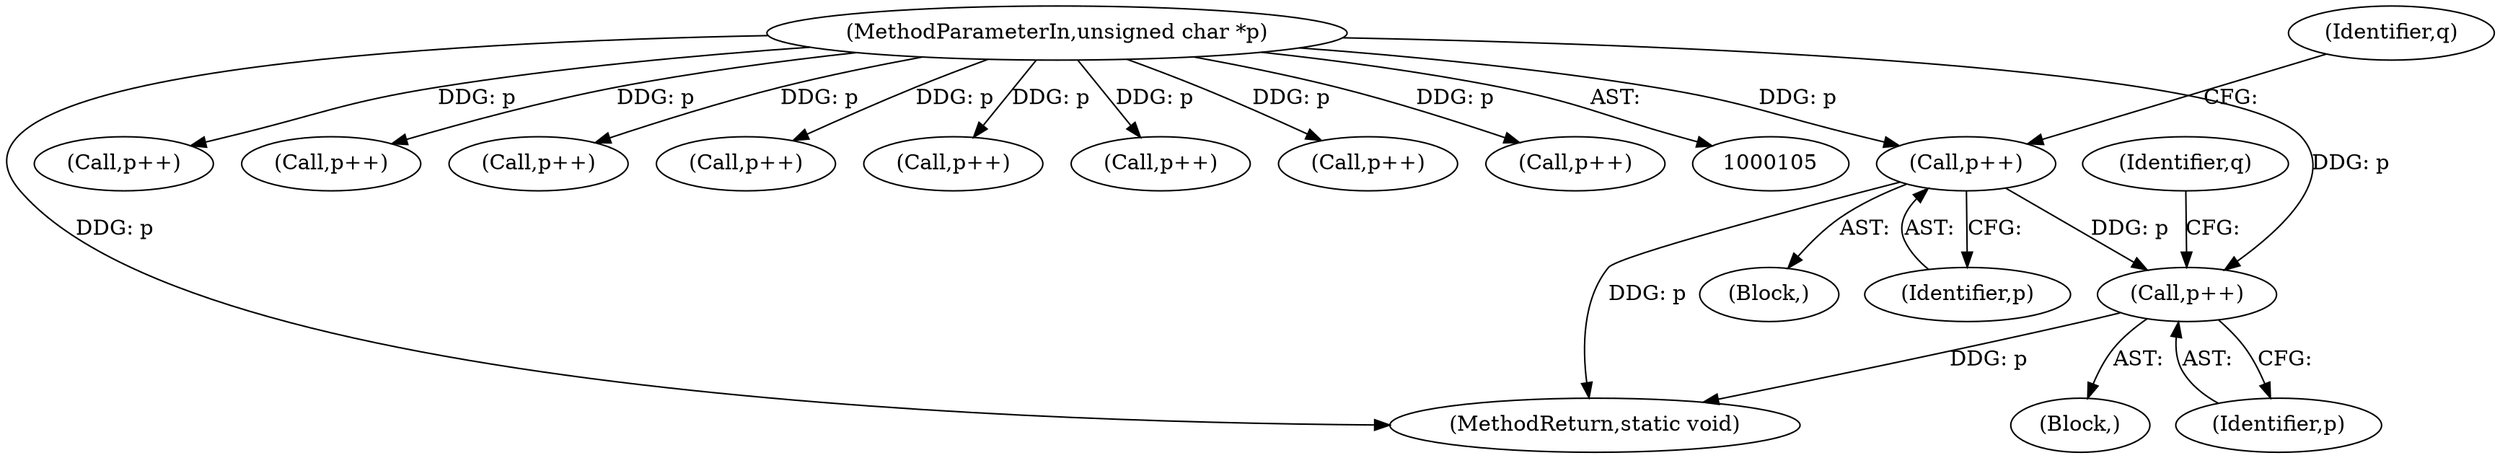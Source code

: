 digraph "0_ImageMagick_b6ae2f9e0ab13343c0281732d479757a8e8979c7@pointer" {
"1000661" [label="(Call,p++)"];
"1000624" [label="(Call,p++)"];
"1000106" [label="(MethodParameterIn,unsigned char *p)"];
"1000786" [label="(Call,p++)"];
"1000661" [label="(Call,p++)"];
"1000780" [label="(Call,p++)"];
"1000792" [label="(Call,p++)"];
"1000625" [label="(Identifier,p)"];
"1000803" [label="(MethodReturn,static void)"];
"1000664" [label="(Identifier,q)"];
"1000636" [label="(Block,)"];
"1000627" [label="(Identifier,q)"];
"1000106" [label="(MethodParameterIn,unsigned char *p)"];
"1000523" [label="(Call,p++)"];
"1000731" [label="(Call,p++)"];
"1000573" [label="(Block,)"];
"1000206" [label="(Call,p++)"];
"1000662" [label="(Identifier,p)"];
"1000624" [label="(Call,p++)"];
"1000262" [label="(Call,p++)"];
"1000414" [label="(Call,p++)"];
"1000661" -> "1000636"  [label="AST: "];
"1000661" -> "1000662"  [label="CFG: "];
"1000662" -> "1000661"  [label="AST: "];
"1000664" -> "1000661"  [label="CFG: "];
"1000661" -> "1000803"  [label="DDG: p"];
"1000624" -> "1000661"  [label="DDG: p"];
"1000106" -> "1000661"  [label="DDG: p"];
"1000624" -> "1000573"  [label="AST: "];
"1000624" -> "1000625"  [label="CFG: "];
"1000625" -> "1000624"  [label="AST: "];
"1000627" -> "1000624"  [label="CFG: "];
"1000624" -> "1000803"  [label="DDG: p"];
"1000106" -> "1000624"  [label="DDG: p"];
"1000106" -> "1000105"  [label="AST: "];
"1000106" -> "1000803"  [label="DDG: p"];
"1000106" -> "1000206"  [label="DDG: p"];
"1000106" -> "1000262"  [label="DDG: p"];
"1000106" -> "1000414"  [label="DDG: p"];
"1000106" -> "1000523"  [label="DDG: p"];
"1000106" -> "1000731"  [label="DDG: p"];
"1000106" -> "1000780"  [label="DDG: p"];
"1000106" -> "1000786"  [label="DDG: p"];
"1000106" -> "1000792"  [label="DDG: p"];
}

